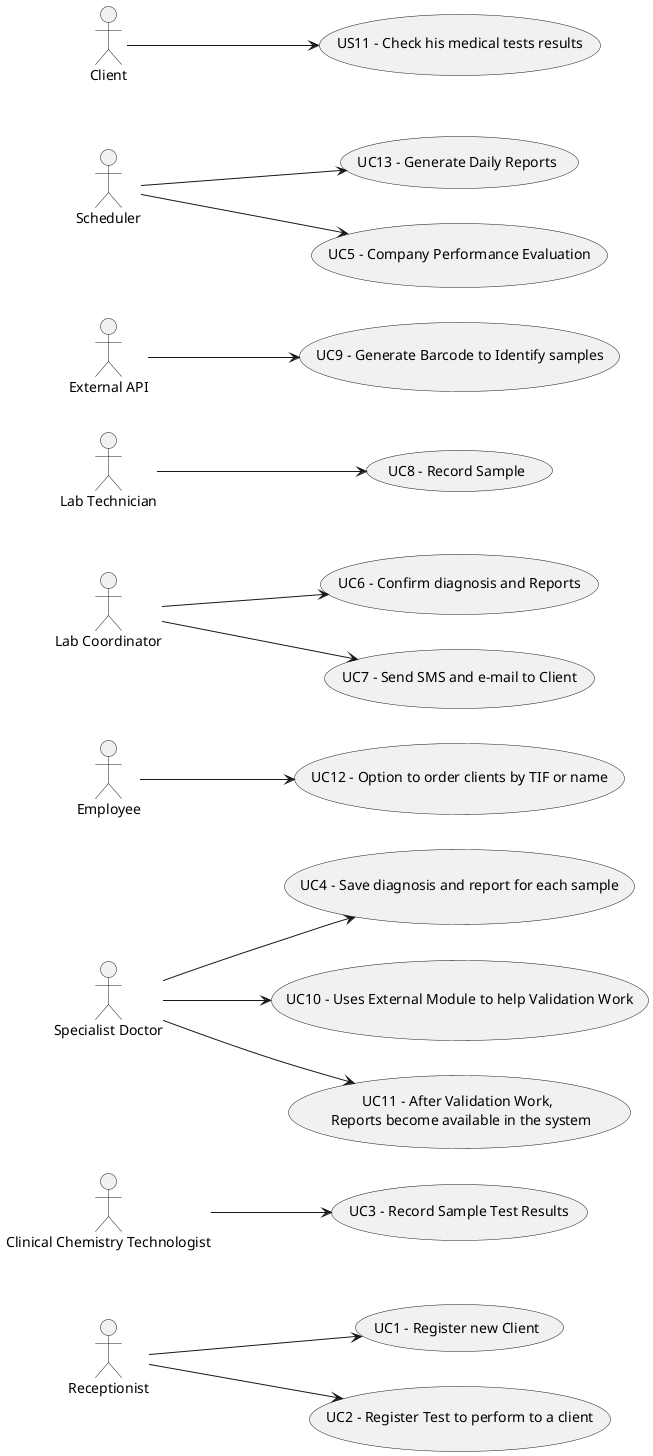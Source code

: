 @startuml
'https://plantuml.com/use-case-diagram

left to right direction
:Receptionist: as Recep
Recep --> (UC1 - Register new Client)
Recep --> (UC2 - Register Test to perform to a client)
:Clinical Chemistry Technologist: -down-> (UC3 - Record Sample Test Results)
:Specialist Doctor: --> (UC4 - Save diagnosis and report for each sample)
:Specialist Doctor: --> (UC10 - Uses External Module to help Validation Work)
:Specialist Doctor: --> (UC11 - After Validation Work, \n Reports become available in the system)

:Employee: --> (UC12 - Option to order clients by TIF or name)

:Lab Coordinator: as lc
(UC6 - Confirm diagnosis and Reports) as UC6
(UC7 - Send SMS and e-mail to Client) as UC7
:Lab Technician: as lt
(UC8 - Record Sample) as UC8
:External API: --> (UC9 - Generate Barcode to Identify samples)

:Scheduler: --> (UC13 - Generate Daily Reports)
:Scheduler: --> (UC5 - Company Performance Evaluation)
lc --> UC6
lc --> UC7

lt --> UC8


:Client: --> (US11 - Check his medical tests results)
@enduml